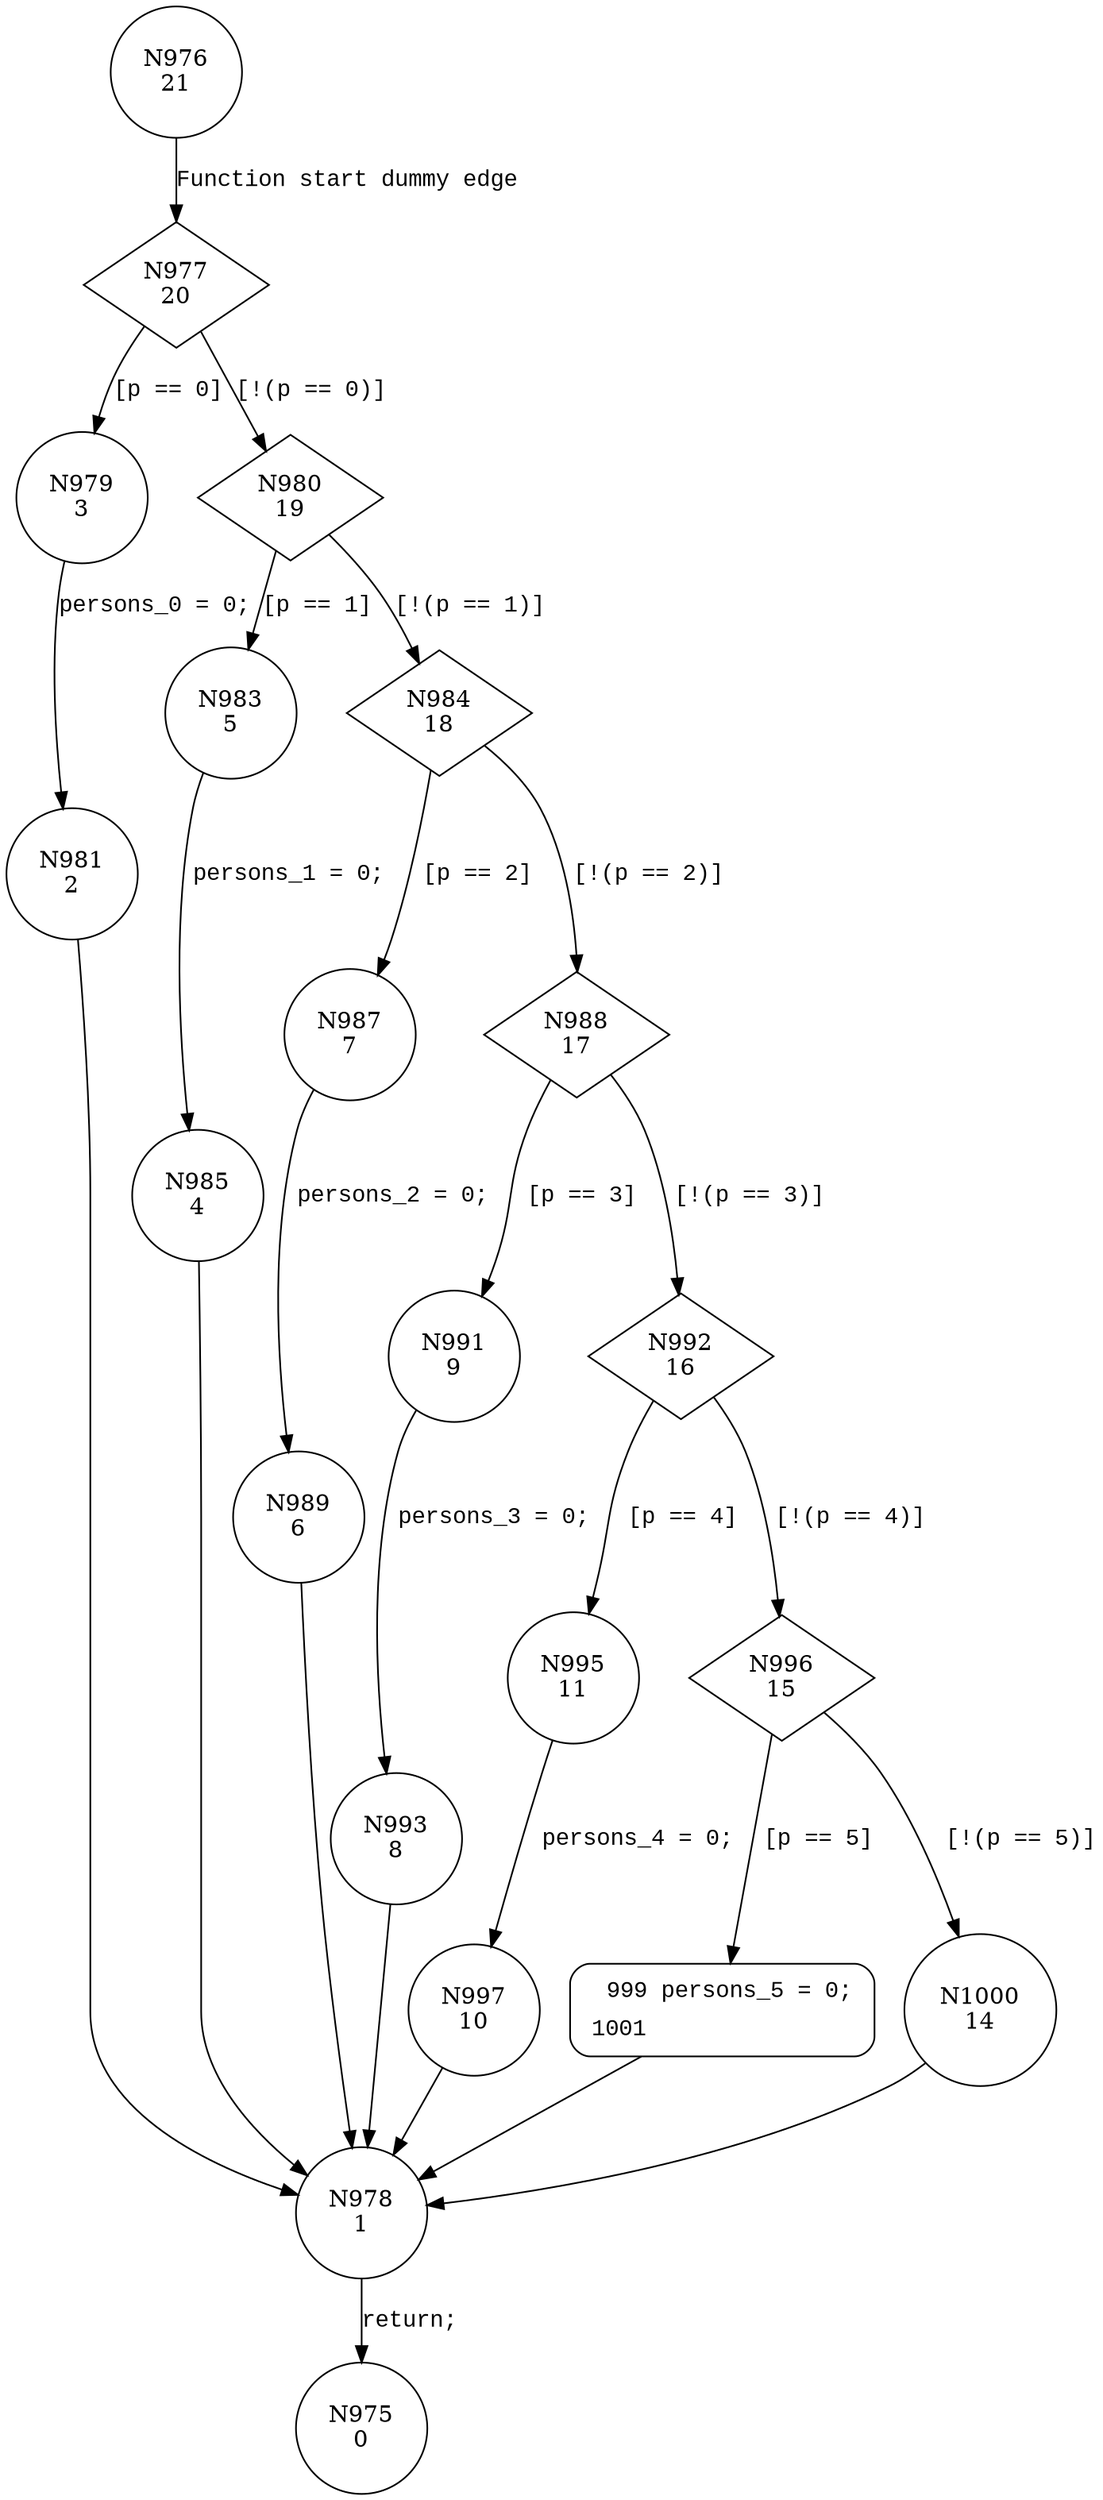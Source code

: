 digraph leaveElevator__wrappee__base {
976 [shape="circle" label="N976\n21"]
977 [shape="diamond" label="N977\n20"]
979 [shape="circle" label="N979\n3"]
980 [shape="diamond" label="N980\n19"]
983 [shape="circle" label="N983\n5"]
984 [shape="diamond" label="N984\n18"]
987 [shape="circle" label="N987\n7"]
988 [shape="diamond" label="N988\n17"]
991 [shape="circle" label="N991\n9"]
992 [shape="diamond" label="N992\n16"]
995 [shape="circle" label="N995\n11"]
996 [shape="diamond" label="N996\n15"]
999 [shape="circle" label="N999\n13"]
1000 [shape="circle" label="N1000\n14"]
978 [shape="circle" label="N978\n1"]
975 [shape="circle" label="N975\n0"]
997 [shape="circle" label="N997\n10"]
993 [shape="circle" label="N993\n8"]
989 [shape="circle" label="N989\n6"]
985 [shape="circle" label="N985\n4"]
981 [shape="circle" label="N981\n2"]
999 [style="filled,bold" penwidth="1" fillcolor="white" fontname="Courier New" shape="Mrecord" label=<<table border="0" cellborder="0" cellpadding="3" bgcolor="white"><tr><td align="right">999</td><td align="left">persons_5 = 0;</td></tr><tr><td align="right">1001</td><td align="left"></td></tr></table>>]
999 -> 978[label=""]
976 -> 977 [label="Function start dummy edge" fontname="Courier New"]
977 -> 979 [label="[p == 0]" fontname="Courier New"]
977 -> 980 [label="[!(p == 0)]" fontname="Courier New"]
980 -> 983 [label="[p == 1]" fontname="Courier New"]
980 -> 984 [label="[!(p == 1)]" fontname="Courier New"]
984 -> 987 [label="[p == 2]" fontname="Courier New"]
984 -> 988 [label="[!(p == 2)]" fontname="Courier New"]
988 -> 991 [label="[p == 3]" fontname="Courier New"]
988 -> 992 [label="[!(p == 3)]" fontname="Courier New"]
992 -> 995 [label="[p == 4]" fontname="Courier New"]
992 -> 996 [label="[!(p == 4)]" fontname="Courier New"]
996 -> 999 [label="[p == 5]" fontname="Courier New"]
996 -> 1000 [label="[!(p == 5)]" fontname="Courier New"]
978 -> 975 [label="return;" fontname="Courier New"]
995 -> 997 [label="persons_4 = 0;" fontname="Courier New"]
991 -> 993 [label="persons_3 = 0;" fontname="Courier New"]
987 -> 989 [label="persons_2 = 0;" fontname="Courier New"]
983 -> 985 [label="persons_1 = 0;" fontname="Courier New"]
979 -> 981 [label="persons_0 = 0;" fontname="Courier New"]
1000 -> 978 [label="" fontname="Courier New"]
997 -> 978 [label="" fontname="Courier New"]
993 -> 978 [label="" fontname="Courier New"]
989 -> 978 [label="" fontname="Courier New"]
985 -> 978 [label="" fontname="Courier New"]
981 -> 978 [label="" fontname="Courier New"]
}